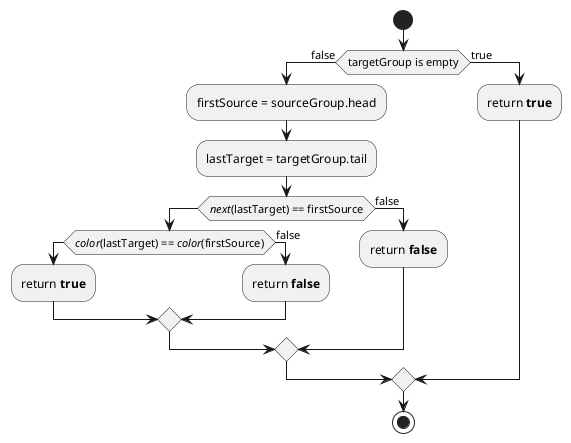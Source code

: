 @startuml
'https://plantuml.com/activity-diagram-beta

start
   if (targetGroup is empty) then (false)
      :firstSource = sourceGroup.head;
      :lastTarget = targetGroup.tail;
      if (//next//(lastTarget) == firstSource) then
         if (//color//(lastTarget) == //color//(firstSource)) then
            :return **true**;
         else (false)
            :return **false**;
         endif
      else (false)
         :return **false**;
      endif
   else (true)
      :return **true**;
   endif
stop

@enduml
